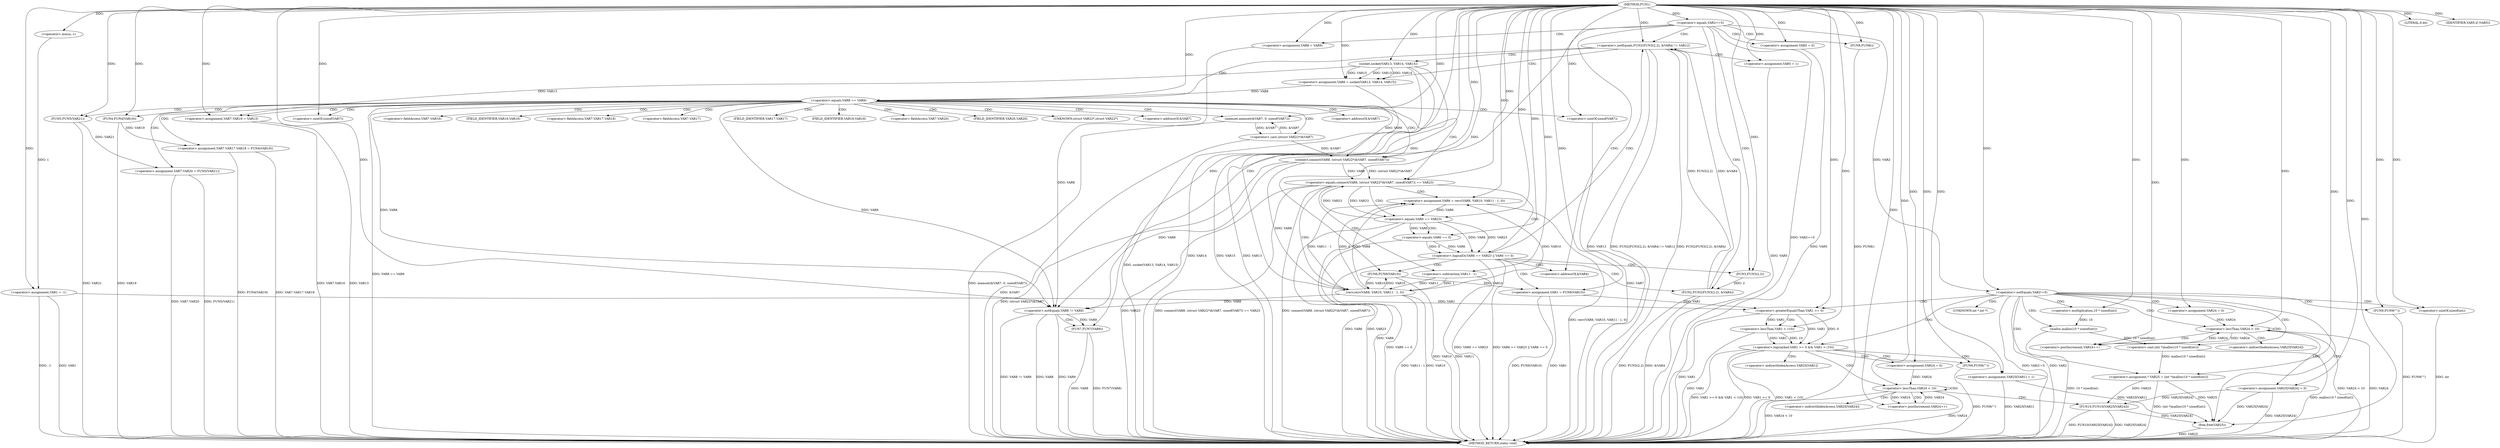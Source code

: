digraph FUN1 {  
"1000100" [label = "(METHOD,FUN1)" ]
"1000296" [label = "(METHOD_RETURN,static void)" ]
"1000103" [label = "(<operator>.assignment,VAR1 = -1)" ]
"1000105" [label = "(<operator>.minus,-1)" ]
"1000108" [label = "(<operator>.equals,VAR2==5)" ]
"1000115" [label = "(<operator>.assignment,VAR5 = 0)" ]
"1000121" [label = "(<operator>.assignment,VAR8 = VAR9)" ]
"1000128" [label = "(<operator>.notEquals,FUN2(FUN3(2,2), &VAR4) != VAR12)" ]
"1000129" [label = "(FUN2,FUN2(FUN3(2,2), &VAR4))" ]
"1000130" [label = "(FUN3,FUN3(2,2))" ]
"1000138" [label = "(<operator>.assignment,VAR5 = 1)" ]
"1000141" [label = "(<operator>.assignment,VAR8 = socket(VAR13, VAR14, VAR15))" ]
"1000143" [label = "(socket,socket(VAR13, VAR14, VAR15))" ]
"1000148" [label = "(<operator>.equals,VAR8 == VAR9)" ]
"1000153" [label = "(memset,memset(&VAR7, 0, sizeof(VAR7)))" ]
"1000157" [label = "(<operator>.sizeOf,sizeof(VAR7))" ]
"1000159" [label = "(<operator>.assignment,VAR7.VAR16 = VAR13)" ]
"1000164" [label = "(<operator>.assignment,VAR7.VAR17.VAR18 = FUN4(VAR19))" ]
"1000170" [label = "(FUN4,FUN4(VAR19))" ]
"1000172" [label = "(<operator>.assignment,VAR7.VAR20 = FUN5(VAR21))" ]
"1000176" [label = "(FUN5,FUN5(VAR21))" ]
"1000179" [label = "(<operator>.equals,connect(VAR8, (struct VAR22*)&VAR7, sizeof(VAR7)) == VAR23)" ]
"1000180" [label = "(connect,connect(VAR8, (struct VAR22*)&VAR7, sizeof(VAR7)))" ]
"1000182" [label = "(<operator>.cast,(struct VAR22*)&VAR7)" ]
"1000186" [label = "(<operator>.sizeOf,sizeof(VAR7))" ]
"1000191" [label = "(<operator>.assignment,VAR6 = recv(VAR8, VAR10, VAR11 - 1, 0))" ]
"1000193" [label = "(recv,recv(VAR8, VAR10, VAR11 - 1, 0))" ]
"1000196" [label = "(<operator>.subtraction,VAR11 - 1)" ]
"1000201" [label = "(<operator>.logicalOr,VAR6 == VAR23 || VAR6 == 0)" ]
"1000202" [label = "(<operator>.equals,VAR6 == VAR23)" ]
"1000205" [label = "(<operator>.equals,VAR6 == 0)" ]
"1000210" [label = "(<operator>.assignment,VAR1 = FUN6(VAR10))" ]
"1000212" [label = "(FUN6,FUN6(VAR10))" ]
"1000214" [label = "(LITERAL,0,do)" ]
"1000216" [label = "(<operator>.notEquals,VAR8 != VAR9)" ]
"1000220" [label = "(FUN7,FUN7(VAR8))" ]
"1000223" [label = "(IDENTIFIER,VAR5,if (VAR5))" ]
"1000225" [label = "(FUN8,FUN8())" ]
"1000227" [label = "(<operator>.notEquals,VAR2!=5)" ]
"1000231" [label = "(FUN9,FUN9(\"\"))" ]
"1000238" [label = "(<operator>.assignment,* VAR25 = (int *)malloc(10 * sizeof(int)))" ]
"1000240" [label = "(<operator>.cast,(int *)malloc(10 * sizeof(int)))" ]
"1000242" [label = "(malloc,malloc(10 * sizeof(int)))" ]
"1000243" [label = "(<operator>.multiplication,10 * sizeof(int))" ]
"1000245" [label = "(<operator>.sizeOf,sizeof(int))" ]
"1000248" [label = "(<operator>.assignment,VAR24 = 0)" ]
"1000251" [label = "(<operator>.lessThan,VAR24 < 10)" ]
"1000254" [label = "(<operator>.postIncrement,VAR24++)" ]
"1000257" [label = "(<operator>.assignment,VAR25[VAR24] = 0)" ]
"1000263" [label = "(<operator>.logicalAnd,VAR1 >= 0 && VAR1 < (10))" ]
"1000264" [label = "(<operator>.greaterEqualsThan,VAR1 >= 0)" ]
"1000267" [label = "(<operator>.lessThan,VAR1 < (10))" ]
"1000271" [label = "(<operator>.assignment,VAR25[VAR1] = 1)" ]
"1000277" [label = "(<operator>.assignment,VAR24 = 0)" ]
"1000280" [label = "(<operator>.lessThan,VAR24 < 10)" ]
"1000283" [label = "(<operator>.postIncrement,VAR24++)" ]
"1000286" [label = "(FUN10,FUN10(VAR25[VAR24]))" ]
"1000292" [label = "(FUN9,FUN9(\"\"))" ]
"1000294" [label = "(free,free(VAR25))" ]
"1000133" [label = "(<operator>.addressOf,&VAR4)" ]
"1000154" [label = "(<operator>.addressOf,&VAR7)" ]
"1000160" [label = "(<operator>.fieldAccess,VAR7.VAR16)" ]
"1000162" [label = "(FIELD_IDENTIFIER,VAR16,VAR16)" ]
"1000165" [label = "(<operator>.fieldAccess,VAR7.VAR17.VAR18)" ]
"1000166" [label = "(<operator>.fieldAccess,VAR7.VAR17)" ]
"1000168" [label = "(FIELD_IDENTIFIER,VAR17,VAR17)" ]
"1000169" [label = "(FIELD_IDENTIFIER,VAR18,VAR18)" ]
"1000173" [label = "(<operator>.fieldAccess,VAR7.VAR20)" ]
"1000175" [label = "(FIELD_IDENTIFIER,VAR20,VAR20)" ]
"1000183" [label = "(UNKNOWN,struct VAR22*,struct VAR22*)" ]
"1000184" [label = "(<operator>.addressOf,&VAR7)" ]
"1000241" [label = "(UNKNOWN,int *,int *)" ]
"1000258" [label = "(<operator>.indirectIndexAccess,VAR25[VAR24])" ]
"1000272" [label = "(<operator>.indirectIndexAccess,VAR25[VAR1])" ]
"1000287" [label = "(<operator>.indirectIndexAccess,VAR25[VAR24])" ]
  "1000280" -> "1000296"  [ label = "DDG: VAR24 < 10"] 
  "1000103" -> "1000296"  [ label = "DDG: -1"] 
  "1000153" -> "1000296"  [ label = "DDG: memset(&VAR7, 0, sizeof(VAR7))"] 
  "1000231" -> "1000296"  [ label = "DDG: FUN9(\"\")"] 
  "1000129" -> "1000296"  [ label = "DDG: &VAR4"] 
  "1000210" -> "1000296"  [ label = "DDG: FUN6(VAR10)"] 
  "1000242" -> "1000296"  [ label = "DDG: 10 * sizeof(int)"] 
  "1000180" -> "1000296"  [ label = "DDG: (struct VAR22*)&VAR7"] 
  "1000179" -> "1000296"  [ label = "DDG: VAR23"] 
  "1000129" -> "1000296"  [ label = "DDG: FUN3(2,2)"] 
  "1000286" -> "1000296"  [ label = "DDG: FUN10(VAR25[VAR24])"] 
  "1000186" -> "1000296"  [ label = "DDG: VAR7"] 
  "1000225" -> "1000296"  [ label = "DDG: FUN8()"] 
  "1000220" -> "1000296"  [ label = "DDG: VAR8"] 
  "1000251" -> "1000296"  [ label = "DDG: VAR24 < 10"] 
  "1000201" -> "1000296"  [ label = "DDG: VAR6 == VAR23 || VAR6 == 0"] 
  "1000227" -> "1000296"  [ label = "DDG: VAR2!=5"] 
  "1000292" -> "1000296"  [ label = "DDG: FUN9(\"\")"] 
  "1000108" -> "1000296"  [ label = "DDG: VAR2==5"] 
  "1000216" -> "1000296"  [ label = "DDG: VAR8 != VAR9"] 
  "1000286" -> "1000296"  [ label = "DDG: VAR25[VAR24]"] 
  "1000179" -> "1000296"  [ label = "DDG: connect(VAR8, (struct VAR22*)&VAR7, sizeof(VAR7)) == VAR23"] 
  "1000103" -> "1000296"  [ label = "DDG: VAR1"] 
  "1000238" -> "1000296"  [ label = "DDG: (int *)malloc(10 * sizeof(int))"] 
  "1000216" -> "1000296"  [ label = "DDG: VAR8"] 
  "1000159" -> "1000296"  [ label = "DDG: VAR7.VAR16"] 
  "1000227" -> "1000296"  [ label = "DDG: VAR2"] 
  "1000205" -> "1000296"  [ label = "DDG: VAR6"] 
  "1000138" -> "1000296"  [ label = "DDG: VAR5"] 
  "1000193" -> "1000296"  [ label = "DDG: VAR10"] 
  "1000182" -> "1000296"  [ label = "DDG: &VAR7"] 
  "1000264" -> "1000296"  [ label = "DDG: VAR1"] 
  "1000267" -> "1000296"  [ label = "DDG: VAR1"] 
  "1000251" -> "1000296"  [ label = "DDG: VAR24"] 
  "1000128" -> "1000296"  [ label = "DDG: FUN2(FUN3(2,2), &VAR4)"] 
  "1000143" -> "1000296"  [ label = "DDG: VAR13"] 
  "1000263" -> "1000296"  [ label = "DDG: VAR1 < (10)"] 
  "1000263" -> "1000296"  [ label = "DDG: VAR1 >= 0 && VAR1 < (10)"] 
  "1000179" -> "1000296"  [ label = "DDG: connect(VAR8, (struct VAR22*)&VAR7, sizeof(VAR7))"] 
  "1000263" -> "1000296"  [ label = "DDG: VAR1 >= 0"] 
  "1000216" -> "1000296"  [ label = "DDG: VAR9"] 
  "1000202" -> "1000296"  [ label = "DDG: VAR6"] 
  "1000257" -> "1000296"  [ label = "DDG: VAR25[VAR24]"] 
  "1000148" -> "1000296"  [ label = "DDG: VAR8 == VAR9"] 
  "1000172" -> "1000296"  [ label = "DDG: FUN5(VAR21)"] 
  "1000294" -> "1000296"  [ label = "DDG: VAR25"] 
  "1000196" -> "1000296"  [ label = "DDG: VAR11"] 
  "1000212" -> "1000296"  [ label = "DDG: VAR10"] 
  "1000128" -> "1000296"  [ label = "DDG: VAR12"] 
  "1000191" -> "1000296"  [ label = "DDG: recv(VAR8, VAR10, VAR11 - 1, 0)"] 
  "1000210" -> "1000296"  [ label = "DDG: VAR1"] 
  "1000280" -> "1000296"  [ label = "DDG: VAR24"] 
  "1000172" -> "1000296"  [ label = "DDG: VAR7.VAR20"] 
  "1000141" -> "1000296"  [ label = "DDG: socket(VAR13, VAR14, VAR15)"] 
  "1000240" -> "1000296"  [ label = "DDG: malloc(10 * sizeof(int))"] 
  "1000143" -> "1000296"  [ label = "DDG: VAR14"] 
  "1000220" -> "1000296"  [ label = "DDG: FUN7(VAR8)"] 
  "1000170" -> "1000296"  [ label = "DDG: VAR19"] 
  "1000176" -> "1000296"  [ label = "DDG: VAR21"] 
  "1000164" -> "1000296"  [ label = "DDG: FUN4(VAR19)"] 
  "1000128" -> "1000296"  [ label = "DDG: FUN2(FUN3(2,2), &VAR4) != VAR12"] 
  "1000271" -> "1000296"  [ label = "DDG: VAR25[VAR1]"] 
  "1000201" -> "1000296"  [ label = "DDG: VAR6 == 0"] 
  "1000159" -> "1000296"  [ label = "DDG: VAR13"] 
  "1000193" -> "1000296"  [ label = "DDG: VAR11 - 1"] 
  "1000245" -> "1000296"  [ label = "DDG: int"] 
  "1000143" -> "1000296"  [ label = "DDG: VAR15"] 
  "1000115" -> "1000296"  [ label = "DDG: VAR5"] 
  "1000201" -> "1000296"  [ label = "DDG: VAR6 == VAR23"] 
  "1000202" -> "1000296"  [ label = "DDG: VAR23"] 
  "1000164" -> "1000296"  [ label = "DDG: VAR7.VAR17.VAR18"] 
  "1000105" -> "1000103"  [ label = "DDG: 1"] 
  "1000100" -> "1000103"  [ label = "DDG: "] 
  "1000100" -> "1000105"  [ label = "DDG: "] 
  "1000100" -> "1000108"  [ label = "DDG: "] 
  "1000100" -> "1000115"  [ label = "DDG: "] 
  "1000100" -> "1000121"  [ label = "DDG: "] 
  "1000129" -> "1000128"  [ label = "DDG: FUN3(2,2)"] 
  "1000129" -> "1000128"  [ label = "DDG: &VAR4"] 
  "1000130" -> "1000129"  [ label = "DDG: 2"] 
  "1000100" -> "1000130"  [ label = "DDG: "] 
  "1000100" -> "1000128"  [ label = "DDG: "] 
  "1000100" -> "1000138"  [ label = "DDG: "] 
  "1000143" -> "1000141"  [ label = "DDG: VAR13"] 
  "1000143" -> "1000141"  [ label = "DDG: VAR14"] 
  "1000143" -> "1000141"  [ label = "DDG: VAR15"] 
  "1000100" -> "1000141"  [ label = "DDG: "] 
  "1000100" -> "1000143"  [ label = "DDG: "] 
  "1000141" -> "1000148"  [ label = "DDG: VAR8"] 
  "1000100" -> "1000148"  [ label = "DDG: "] 
  "1000182" -> "1000153"  [ label = "DDG: &VAR7"] 
  "1000100" -> "1000153"  [ label = "DDG: "] 
  "1000100" -> "1000157"  [ label = "DDG: "] 
  "1000143" -> "1000159"  [ label = "DDG: VAR13"] 
  "1000100" -> "1000159"  [ label = "DDG: "] 
  "1000170" -> "1000164"  [ label = "DDG: VAR19"] 
  "1000100" -> "1000170"  [ label = "DDG: "] 
  "1000176" -> "1000172"  [ label = "DDG: VAR21"] 
  "1000100" -> "1000176"  [ label = "DDG: "] 
  "1000180" -> "1000179"  [ label = "DDG: VAR8"] 
  "1000180" -> "1000179"  [ label = "DDG: (struct VAR22*)&VAR7"] 
  "1000148" -> "1000180"  [ label = "DDG: VAR8"] 
  "1000100" -> "1000180"  [ label = "DDG: "] 
  "1000182" -> "1000180"  [ label = "DDG: &VAR7"] 
  "1000153" -> "1000182"  [ label = "DDG: &VAR7"] 
  "1000100" -> "1000186"  [ label = "DDG: "] 
  "1000202" -> "1000179"  [ label = "DDG: VAR23"] 
  "1000100" -> "1000179"  [ label = "DDG: "] 
  "1000193" -> "1000191"  [ label = "DDG: VAR8"] 
  "1000193" -> "1000191"  [ label = "DDG: VAR10"] 
  "1000193" -> "1000191"  [ label = "DDG: VAR11 - 1"] 
  "1000193" -> "1000191"  [ label = "DDG: 0"] 
  "1000100" -> "1000191"  [ label = "DDG: "] 
  "1000180" -> "1000193"  [ label = "DDG: VAR8"] 
  "1000100" -> "1000193"  [ label = "DDG: "] 
  "1000212" -> "1000193"  [ label = "DDG: VAR10"] 
  "1000196" -> "1000193"  [ label = "DDG: VAR11"] 
  "1000196" -> "1000193"  [ label = "DDG: 1"] 
  "1000100" -> "1000196"  [ label = "DDG: "] 
  "1000202" -> "1000201"  [ label = "DDG: VAR6"] 
  "1000202" -> "1000201"  [ label = "DDG: VAR23"] 
  "1000191" -> "1000202"  [ label = "DDG: VAR6"] 
  "1000100" -> "1000202"  [ label = "DDG: "] 
  "1000179" -> "1000202"  [ label = "DDG: VAR23"] 
  "1000205" -> "1000201"  [ label = "DDG: VAR6"] 
  "1000205" -> "1000201"  [ label = "DDG: 0"] 
  "1000202" -> "1000205"  [ label = "DDG: VAR6"] 
  "1000100" -> "1000205"  [ label = "DDG: "] 
  "1000212" -> "1000210"  [ label = "DDG: VAR10"] 
  "1000100" -> "1000210"  [ label = "DDG: "] 
  "1000193" -> "1000212"  [ label = "DDG: VAR10"] 
  "1000100" -> "1000212"  [ label = "DDG: "] 
  "1000100" -> "1000214"  [ label = "DDG: "] 
  "1000193" -> "1000216"  [ label = "DDG: VAR8"] 
  "1000180" -> "1000216"  [ label = "DDG: VAR8"] 
  "1000148" -> "1000216"  [ label = "DDG: VAR8"] 
  "1000121" -> "1000216"  [ label = "DDG: VAR8"] 
  "1000100" -> "1000216"  [ label = "DDG: "] 
  "1000148" -> "1000216"  [ label = "DDG: VAR9"] 
  "1000216" -> "1000220"  [ label = "DDG: VAR8"] 
  "1000100" -> "1000220"  [ label = "DDG: "] 
  "1000100" -> "1000223"  [ label = "DDG: "] 
  "1000100" -> "1000225"  [ label = "DDG: "] 
  "1000108" -> "1000227"  [ label = "DDG: VAR2"] 
  "1000100" -> "1000227"  [ label = "DDG: "] 
  "1000100" -> "1000231"  [ label = "DDG: "] 
  "1000240" -> "1000238"  [ label = "DDG: malloc(10 * sizeof(int))"] 
  "1000100" -> "1000238"  [ label = "DDG: "] 
  "1000242" -> "1000240"  [ label = "DDG: 10 * sizeof(int)"] 
  "1000243" -> "1000242"  [ label = "DDG: 10"] 
  "1000100" -> "1000243"  [ label = "DDG: "] 
  "1000100" -> "1000245"  [ label = "DDG: "] 
  "1000100" -> "1000248"  [ label = "DDG: "] 
  "1000254" -> "1000251"  [ label = "DDG: VAR24"] 
  "1000248" -> "1000251"  [ label = "DDG: VAR24"] 
  "1000100" -> "1000251"  [ label = "DDG: "] 
  "1000251" -> "1000254"  [ label = "DDG: VAR24"] 
  "1000100" -> "1000254"  [ label = "DDG: "] 
  "1000100" -> "1000257"  [ label = "DDG: "] 
  "1000264" -> "1000263"  [ label = "DDG: VAR1"] 
  "1000264" -> "1000263"  [ label = "DDG: 0"] 
  "1000103" -> "1000264"  [ label = "DDG: VAR1"] 
  "1000210" -> "1000264"  [ label = "DDG: VAR1"] 
  "1000100" -> "1000264"  [ label = "DDG: "] 
  "1000267" -> "1000263"  [ label = "DDG: VAR1"] 
  "1000267" -> "1000263"  [ label = "DDG: 10"] 
  "1000264" -> "1000267"  [ label = "DDG: VAR1"] 
  "1000100" -> "1000267"  [ label = "DDG: "] 
  "1000100" -> "1000271"  [ label = "DDG: "] 
  "1000100" -> "1000277"  [ label = "DDG: "] 
  "1000283" -> "1000280"  [ label = "DDG: VAR24"] 
  "1000277" -> "1000280"  [ label = "DDG: VAR24"] 
  "1000100" -> "1000280"  [ label = "DDG: "] 
  "1000280" -> "1000283"  [ label = "DDG: VAR24"] 
  "1000100" -> "1000283"  [ label = "DDG: "] 
  "1000238" -> "1000286"  [ label = "DDG: VAR25"] 
  "1000257" -> "1000286"  [ label = "DDG: VAR25[VAR24]"] 
  "1000100" -> "1000292"  [ label = "DDG: "] 
  "1000238" -> "1000294"  [ label = "DDG: VAR25"] 
  "1000286" -> "1000294"  [ label = "DDG: VAR25[VAR24]"] 
  "1000257" -> "1000294"  [ label = "DDG: VAR25[VAR24]"] 
  "1000271" -> "1000294"  [ label = "DDG: VAR25[VAR1]"] 
  "1000100" -> "1000294"  [ label = "DDG: "] 
  "1000108" -> "1000128"  [ label = "CDG: "] 
  "1000108" -> "1000133"  [ label = "CDG: "] 
  "1000108" -> "1000216"  [ label = "CDG: "] 
  "1000108" -> "1000130"  [ label = "CDG: "] 
  "1000108" -> "1000121"  [ label = "CDG: "] 
  "1000108" -> "1000129"  [ label = "CDG: "] 
  "1000108" -> "1000115"  [ label = "CDG: "] 
  "1000108" -> "1000225"  [ label = "CDG: "] 
  "1000128" -> "1000141"  [ label = "CDG: "] 
  "1000128" -> "1000148"  [ label = "CDG: "] 
  "1000128" -> "1000138"  [ label = "CDG: "] 
  "1000128" -> "1000143"  [ label = "CDG: "] 
  "1000148" -> "1000164"  [ label = "CDG: "] 
  "1000148" -> "1000182"  [ label = "CDG: "] 
  "1000148" -> "1000166"  [ label = "CDG: "] 
  "1000148" -> "1000180"  [ label = "CDG: "] 
  "1000148" -> "1000183"  [ label = "CDG: "] 
  "1000148" -> "1000165"  [ label = "CDG: "] 
  "1000148" -> "1000157"  [ label = "CDG: "] 
  "1000148" -> "1000175"  [ label = "CDG: "] 
  "1000148" -> "1000154"  [ label = "CDG: "] 
  "1000148" -> "1000160"  [ label = "CDG: "] 
  "1000148" -> "1000179"  [ label = "CDG: "] 
  "1000148" -> "1000176"  [ label = "CDG: "] 
  "1000148" -> "1000153"  [ label = "CDG: "] 
  "1000148" -> "1000186"  [ label = "CDG: "] 
  "1000148" -> "1000172"  [ label = "CDG: "] 
  "1000148" -> "1000169"  [ label = "CDG: "] 
  "1000148" -> "1000168"  [ label = "CDG: "] 
  "1000148" -> "1000159"  [ label = "CDG: "] 
  "1000148" -> "1000173"  [ label = "CDG: "] 
  "1000148" -> "1000170"  [ label = "CDG: "] 
  "1000148" -> "1000184"  [ label = "CDG: "] 
  "1000148" -> "1000162"  [ label = "CDG: "] 
  "1000179" -> "1000191"  [ label = "CDG: "] 
  "1000179" -> "1000201"  [ label = "CDG: "] 
  "1000179" -> "1000196"  [ label = "CDG: "] 
  "1000179" -> "1000202"  [ label = "CDG: "] 
  "1000179" -> "1000193"  [ label = "CDG: "] 
  "1000201" -> "1000210"  [ label = "CDG: "] 
  "1000201" -> "1000212"  [ label = "CDG: "] 
  "1000201" -> "1000128"  [ label = "CDG: "] 
  "1000201" -> "1000133"  [ label = "CDG: "] 
  "1000201" -> "1000130"  [ label = "CDG: "] 
  "1000201" -> "1000129"  [ label = "CDG: "] 
  "1000202" -> "1000205"  [ label = "CDG: "] 
  "1000216" -> "1000220"  [ label = "CDG: "] 
  "1000227" -> "1000294"  [ label = "CDG: "] 
  "1000227" -> "1000238"  [ label = "CDG: "] 
  "1000227" -> "1000243"  [ label = "CDG: "] 
  "1000227" -> "1000251"  [ label = "CDG: "] 
  "1000227" -> "1000242"  [ label = "CDG: "] 
  "1000227" -> "1000248"  [ label = "CDG: "] 
  "1000227" -> "1000240"  [ label = "CDG: "] 
  "1000227" -> "1000245"  [ label = "CDG: "] 
  "1000227" -> "1000263"  [ label = "CDG: "] 
  "1000227" -> "1000231"  [ label = "CDG: "] 
  "1000227" -> "1000241"  [ label = "CDG: "] 
  "1000227" -> "1000264"  [ label = "CDG: "] 
  "1000251" -> "1000258"  [ label = "CDG: "] 
  "1000251" -> "1000251"  [ label = "CDG: "] 
  "1000251" -> "1000254"  [ label = "CDG: "] 
  "1000251" -> "1000257"  [ label = "CDG: "] 
  "1000263" -> "1000277"  [ label = "CDG: "] 
  "1000263" -> "1000292"  [ label = "CDG: "] 
  "1000263" -> "1000272"  [ label = "CDG: "] 
  "1000263" -> "1000271"  [ label = "CDG: "] 
  "1000263" -> "1000280"  [ label = "CDG: "] 
  "1000264" -> "1000267"  [ label = "CDG: "] 
  "1000280" -> "1000286"  [ label = "CDG: "] 
  "1000280" -> "1000283"  [ label = "CDG: "] 
  "1000280" -> "1000280"  [ label = "CDG: "] 
  "1000280" -> "1000287"  [ label = "CDG: "] 
}
